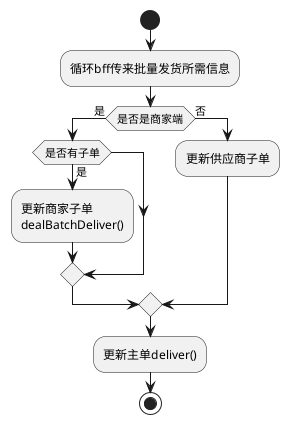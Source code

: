 @startuml
start
:循环bff传来批量发货所需信息;
if(是否是商家端) then(是)
    if(是否有子单) then(是)
        :更新商家子单\ndealBatchDeliver();
    endif
else (否)
    :更新供应商子单;
endif
:更新主单deliver();
stop
@enduml